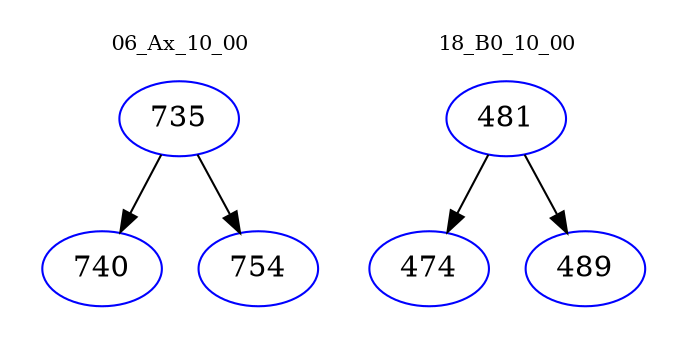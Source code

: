 digraph{
subgraph cluster_0 {
color = white
label = "06_Ax_10_00";
fontsize=10;
T0_735 [label="735", color="blue"]
T0_735 -> T0_740 [color="black"]
T0_740 [label="740", color="blue"]
T0_735 -> T0_754 [color="black"]
T0_754 [label="754", color="blue"]
}
subgraph cluster_1 {
color = white
label = "18_B0_10_00";
fontsize=10;
T1_481 [label="481", color="blue"]
T1_481 -> T1_474 [color="black"]
T1_474 [label="474", color="blue"]
T1_481 -> T1_489 [color="black"]
T1_489 [label="489", color="blue"]
}
}
